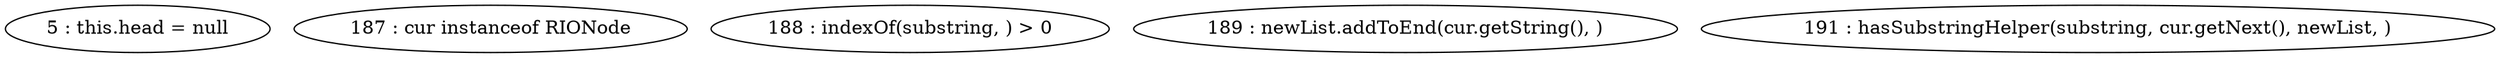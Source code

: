 digraph G {
"5 : this.head = null"
"187 : cur instanceof RIONode"
"188 : indexOf(substring, ) > 0"
"189 : newList.addToEnd(cur.getString(), )"
"191 : hasSubstringHelper(substring, cur.getNext(), newList, )"
}